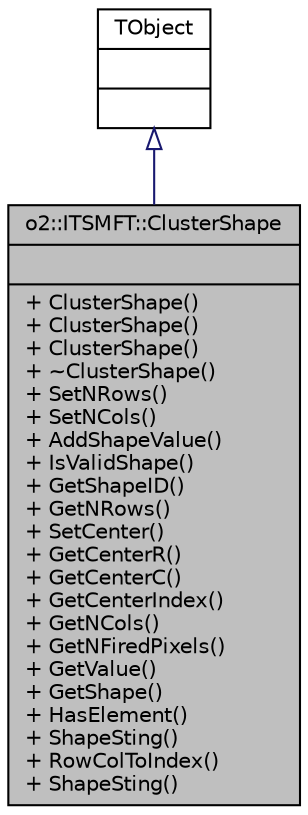 digraph "o2::ITSMFT::ClusterShape"
{
 // INTERACTIVE_SVG=YES
  bgcolor="transparent";
  edge [fontname="Helvetica",fontsize="10",labelfontname="Helvetica",labelfontsize="10"];
  node [fontname="Helvetica",fontsize="10",shape=record];
  Node1 [label="{o2::ITSMFT::ClusterShape\n||+ ClusterShape()\l+ ClusterShape()\l+ ClusterShape()\l+ ~ClusterShape()\l+ SetNRows()\l+ SetNCols()\l+ AddShapeValue()\l+ IsValidShape()\l+ GetShapeID()\l+ GetNRows()\l+ SetCenter()\l+ GetCenterR()\l+ GetCenterC()\l+ GetCenterIndex()\l+ GetNCols()\l+ GetNFiredPixels()\l+ GetValue()\l+ GetShape()\l+ HasElement()\l+ ShapeSting()\l+ RowColToIndex()\l+ ShapeSting()\l}",height=0.2,width=0.4,color="black", fillcolor="grey75", style="filled" fontcolor="black"];
  Node2 -> Node1 [dir="back",color="midnightblue",fontsize="10",style="solid",arrowtail="onormal",fontname="Helvetica"];
  Node2 [label="{TObject\n||}",height=0.2,width=0.4,color="black",URL="$d5/d0f/classTObject.html"];
}
